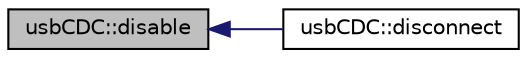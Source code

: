 digraph "usbCDC::disable"
{
  edge [fontname="Helvetica",fontsize="10",labelfontname="Helvetica",labelfontsize="10"];
  node [fontname="Helvetica",fontsize="10",shape=record];
  rankdir="LR";
  Node1 [label="usbCDC::disable",height=0.2,width=0.4,color="black", fillcolor="grey75", style="filled" fontcolor="black"];
  Node1 -> Node2 [dir="back",color="midnightblue",fontsize="10",style="solid",fontname="Helvetica"];
  Node2 [label="usbCDC::disconnect",height=0.2,width=0.4,color="black", fillcolor="white", style="filled",URL="$d6/dc5/classusb_c_d_c.html#aa95f819926a8da40f12eebc62adf6f95"];
}
